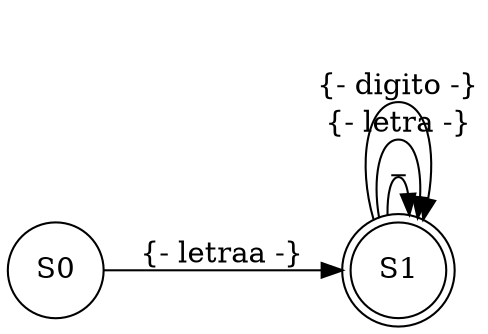 digraph AFD{

 rankdir=LR;
 dpi=150; 
    node [shape = circle]S0->S1[label= "{- letraa -}" ]S1[shape = doublecircle] 
S1->S1[label= "  _  " ]S1->S1[label= "{- letra -}" ]S1->S1[label= "{- digito -}" ]

}
